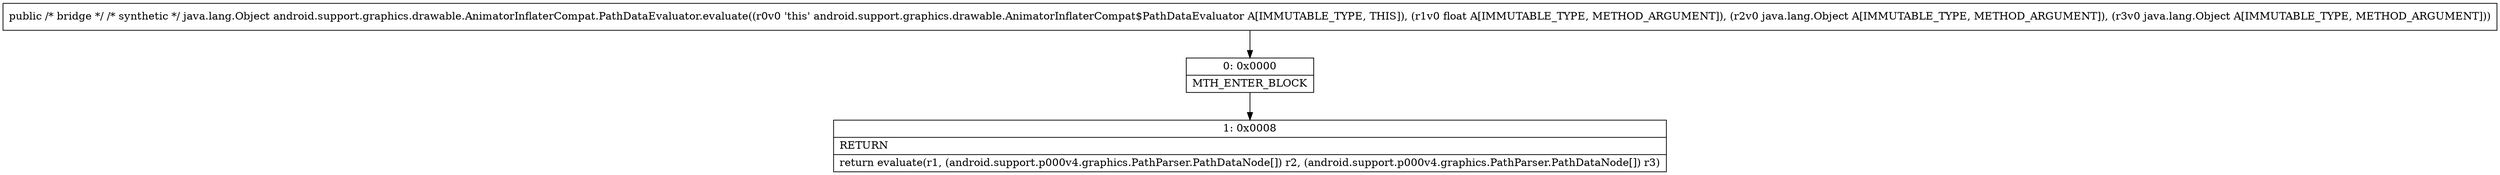 digraph "CFG forandroid.support.graphics.drawable.AnimatorInflaterCompat.PathDataEvaluator.evaluate(FLjava\/lang\/Object;Ljava\/lang\/Object;)Ljava\/lang\/Object;" {
Node_0 [shape=record,label="{0\:\ 0x0000|MTH_ENTER_BLOCK\l}"];
Node_1 [shape=record,label="{1\:\ 0x0008|RETURN\l|return evaluate(r1, (android.support.p000v4.graphics.PathParser.PathDataNode[]) r2, (android.support.p000v4.graphics.PathParser.PathDataNode[]) r3)\l}"];
MethodNode[shape=record,label="{public \/* bridge *\/ \/* synthetic *\/ java.lang.Object android.support.graphics.drawable.AnimatorInflaterCompat.PathDataEvaluator.evaluate((r0v0 'this' android.support.graphics.drawable.AnimatorInflaterCompat$PathDataEvaluator A[IMMUTABLE_TYPE, THIS]), (r1v0 float A[IMMUTABLE_TYPE, METHOD_ARGUMENT]), (r2v0 java.lang.Object A[IMMUTABLE_TYPE, METHOD_ARGUMENT]), (r3v0 java.lang.Object A[IMMUTABLE_TYPE, METHOD_ARGUMENT])) }"];
MethodNode -> Node_0;
Node_0 -> Node_1;
}

